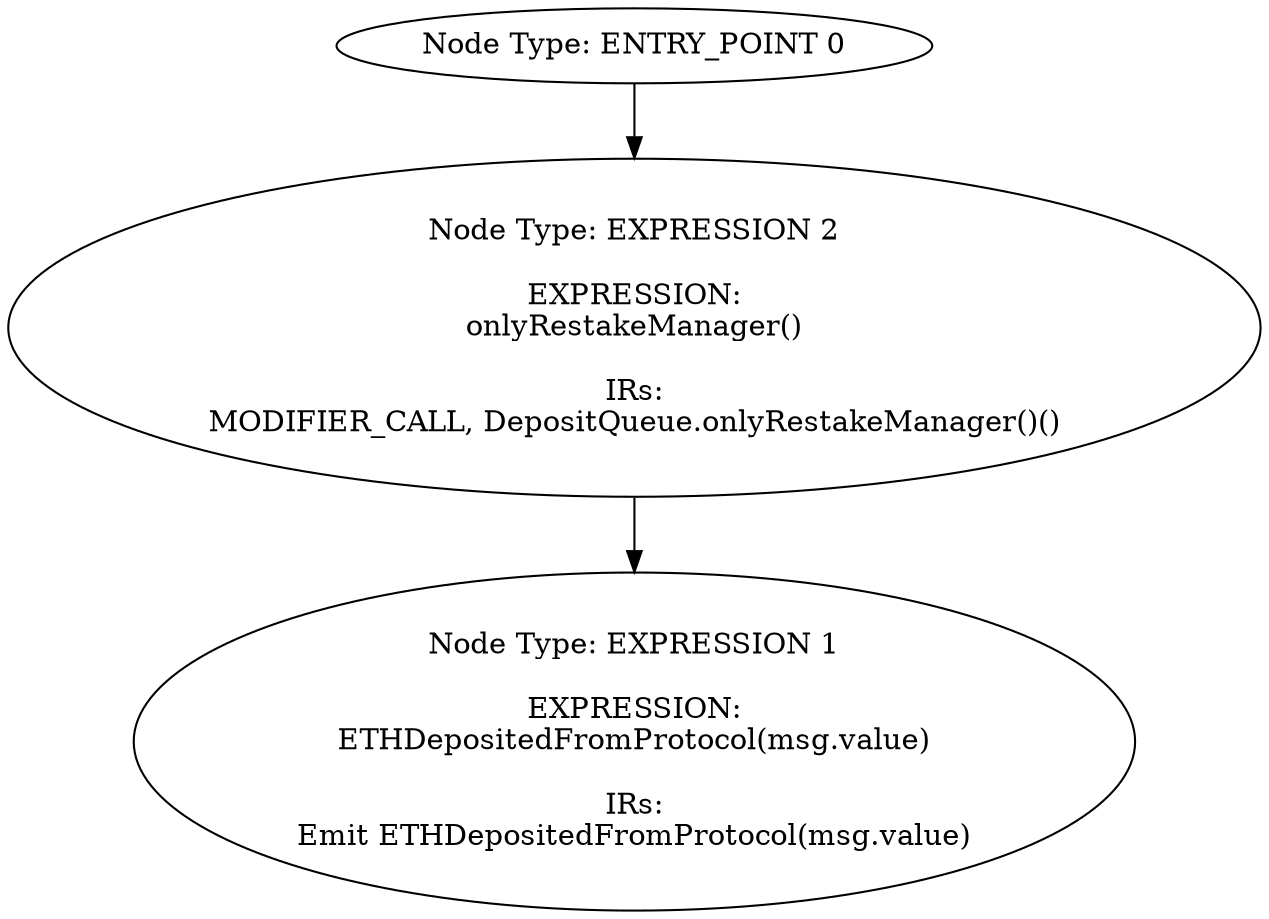 digraph{
0[label="Node Type: ENTRY_POINT 0
"];
0->2;
1[label="Node Type: EXPRESSION 1

EXPRESSION:
ETHDepositedFromProtocol(msg.value)

IRs:
Emit ETHDepositedFromProtocol(msg.value)"];
2[label="Node Type: EXPRESSION 2

EXPRESSION:
onlyRestakeManager()

IRs:
MODIFIER_CALL, DepositQueue.onlyRestakeManager()()"];
2->1;
}

